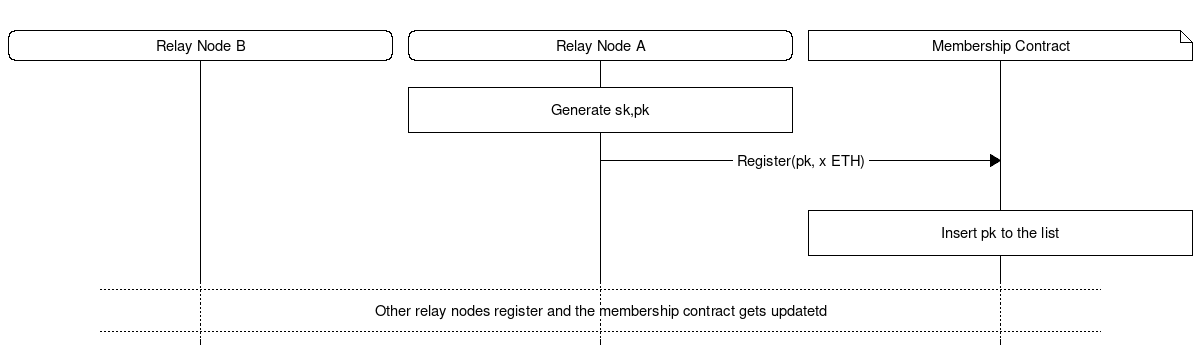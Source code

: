# Sequence diagram for RLN Relay protocol (registration)
msc {
  hscale = "2";

  d [label = " "], a [label = " "],b [label = " "];
  a rbox a [label="Relay Node A"], 
  b note b [label="Membership Contract"],
  d rbox d [label = "Relay Node B"];
  |||;

  a box a [ label=" \n Generate sk,pk \n "] ;
  a=>b [ label = " \n Register(pk, x ETH) \n " ] ;
  |||;

  b box b [label=" \n Insert pk to the list \n  "];
  //|||;
  //b=>a [ label = "index"];
  |||;
  ...,  ---;
  ...   [ label = "Other relay nodes register and the membership contract gets updatetd" ];
  ...,  ---;
  # a=>b [ label = "getRoot()" ] ;
  # b box b [label="  \n  root: Get the current root\n  "];
  # b=>a [ label = "root"];

  # ...,  ---  [ label = "    " ];

  # a=>b [ label = "getAuthPath(index)" ] ;
  # b box b [label="  \n  authPath: Calculate the authentication path of the leaf with the given index and based on the current tree\n  "];

  # b=>a [ label = "authPath"];
}